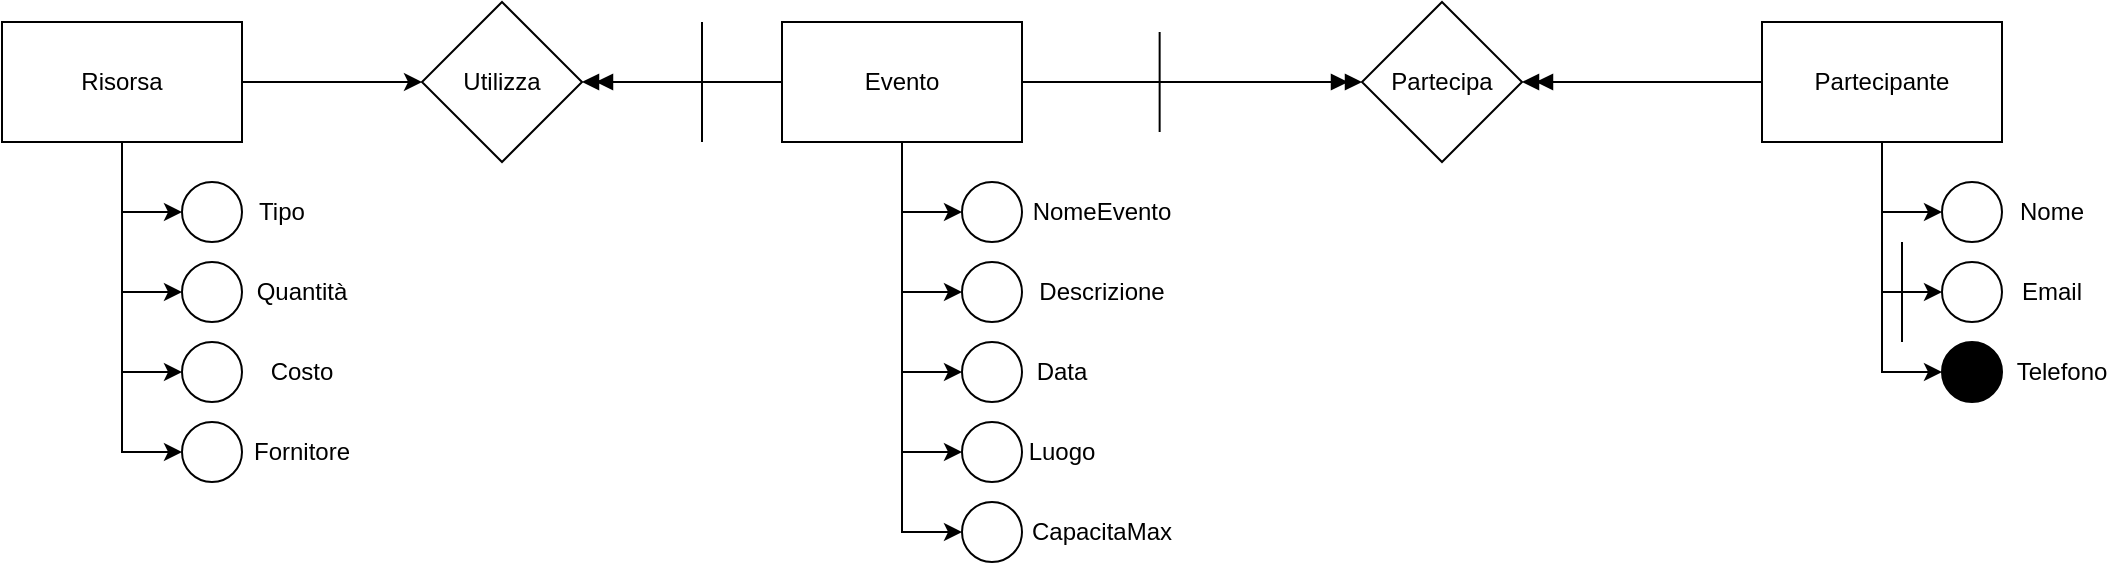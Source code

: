 <mxfile version="23.1.5" type="device">
  <diagram name="Pagina-1" id="m0yx0wUjTuoQdoPXXZJ7">
    <mxGraphModel dx="1862" dy="626" grid="1" gridSize="10" guides="1" tooltips="1" connect="1" arrows="1" fold="1" page="1" pageScale="1" pageWidth="827" pageHeight="1169" math="0" shadow="0">
      <root>
        <mxCell id="0" />
        <mxCell id="1" parent="0" />
        <mxCell id="RTQ0NxdWoZ7tqCXhcupJ-24" style="edgeStyle=orthogonalEdgeStyle;rounded=0;orthogonalLoop=1;jettySize=auto;html=1;entryX=0;entryY=0.5;entryDx=0;entryDy=0;" edge="1" parent="1" source="RTQ0NxdWoZ7tqCXhcupJ-1" target="RTQ0NxdWoZ7tqCXhcupJ-21">
          <mxGeometry relative="1" as="geometry" />
        </mxCell>
        <mxCell id="RTQ0NxdWoZ7tqCXhcupJ-25" style="edgeStyle=orthogonalEdgeStyle;rounded=0;orthogonalLoop=1;jettySize=auto;html=1;entryX=0;entryY=0.5;entryDx=0;entryDy=0;" edge="1" parent="1" source="RTQ0NxdWoZ7tqCXhcupJ-1" target="RTQ0NxdWoZ7tqCXhcupJ-22">
          <mxGeometry relative="1" as="geometry" />
        </mxCell>
        <mxCell id="RTQ0NxdWoZ7tqCXhcupJ-26" style="edgeStyle=orthogonalEdgeStyle;rounded=0;orthogonalLoop=1;jettySize=auto;html=1;entryX=0;entryY=0.5;entryDx=0;entryDy=0;" edge="1" parent="1" source="RTQ0NxdWoZ7tqCXhcupJ-1" target="RTQ0NxdWoZ7tqCXhcupJ-23">
          <mxGeometry relative="1" as="geometry" />
        </mxCell>
        <mxCell id="RTQ0NxdWoZ7tqCXhcupJ-44" style="edgeStyle=orthogonalEdgeStyle;rounded=0;orthogonalLoop=1;jettySize=auto;html=1;entryX=1;entryY=0.5;entryDx=0;entryDy=0;endArrow=doubleBlock;endFill=1;" edge="1" parent="1" source="RTQ0NxdWoZ7tqCXhcupJ-1" target="RTQ0NxdWoZ7tqCXhcupJ-4">
          <mxGeometry relative="1" as="geometry" />
        </mxCell>
        <mxCell id="RTQ0NxdWoZ7tqCXhcupJ-1" value="Partecipante" style="rounded=0;whiteSpace=wrap;html=1;" vertex="1" parent="1">
          <mxGeometry x="530" y="200" width="120" height="60" as="geometry" />
        </mxCell>
        <mxCell id="RTQ0NxdWoZ7tqCXhcupJ-38" style="edgeStyle=orthogonalEdgeStyle;rounded=0;orthogonalLoop=1;jettySize=auto;html=1;entryX=0;entryY=0.5;entryDx=0;entryDy=0;" edge="1" parent="1" source="RTQ0NxdWoZ7tqCXhcupJ-2" target="RTQ0NxdWoZ7tqCXhcupJ-30">
          <mxGeometry relative="1" as="geometry" />
        </mxCell>
        <mxCell id="RTQ0NxdWoZ7tqCXhcupJ-39" style="edgeStyle=orthogonalEdgeStyle;rounded=0;orthogonalLoop=1;jettySize=auto;html=1;entryX=0;entryY=0.5;entryDx=0;entryDy=0;" edge="1" parent="1" source="RTQ0NxdWoZ7tqCXhcupJ-2" target="RTQ0NxdWoZ7tqCXhcupJ-32">
          <mxGeometry relative="1" as="geometry" />
        </mxCell>
        <mxCell id="RTQ0NxdWoZ7tqCXhcupJ-40" style="edgeStyle=orthogonalEdgeStyle;rounded=0;orthogonalLoop=1;jettySize=auto;html=1;entryX=0;entryY=0.5;entryDx=0;entryDy=0;" edge="1" parent="1" source="RTQ0NxdWoZ7tqCXhcupJ-2" target="RTQ0NxdWoZ7tqCXhcupJ-34">
          <mxGeometry relative="1" as="geometry" />
        </mxCell>
        <mxCell id="RTQ0NxdWoZ7tqCXhcupJ-41" style="edgeStyle=orthogonalEdgeStyle;rounded=0;orthogonalLoop=1;jettySize=auto;html=1;entryX=0;entryY=0.5;entryDx=0;entryDy=0;" edge="1" parent="1" source="RTQ0NxdWoZ7tqCXhcupJ-2" target="RTQ0NxdWoZ7tqCXhcupJ-36">
          <mxGeometry relative="1" as="geometry" />
        </mxCell>
        <mxCell id="RTQ0NxdWoZ7tqCXhcupJ-45" style="edgeStyle=orthogonalEdgeStyle;rounded=0;orthogonalLoop=1;jettySize=auto;html=1;entryX=0;entryY=0.5;entryDx=0;entryDy=0;" edge="1" parent="1" source="RTQ0NxdWoZ7tqCXhcupJ-2" target="RTQ0NxdWoZ7tqCXhcupJ-5">
          <mxGeometry relative="1" as="geometry" />
        </mxCell>
        <mxCell id="RTQ0NxdWoZ7tqCXhcupJ-2" value="Risorsa" style="rounded=0;whiteSpace=wrap;html=1;" vertex="1" parent="1">
          <mxGeometry x="-350" y="200" width="120" height="60" as="geometry" />
        </mxCell>
        <mxCell id="RTQ0NxdWoZ7tqCXhcupJ-16" style="edgeStyle=orthogonalEdgeStyle;rounded=0;orthogonalLoop=1;jettySize=auto;html=1;entryX=0;entryY=0.5;entryDx=0;entryDy=0;" edge="1" parent="1" source="RTQ0NxdWoZ7tqCXhcupJ-3" target="RTQ0NxdWoZ7tqCXhcupJ-6">
          <mxGeometry relative="1" as="geometry" />
        </mxCell>
        <mxCell id="RTQ0NxdWoZ7tqCXhcupJ-17" style="edgeStyle=orthogonalEdgeStyle;rounded=0;orthogonalLoop=1;jettySize=auto;html=1;entryX=0;entryY=0.5;entryDx=0;entryDy=0;" edge="1" parent="1" source="RTQ0NxdWoZ7tqCXhcupJ-3" target="RTQ0NxdWoZ7tqCXhcupJ-7">
          <mxGeometry relative="1" as="geometry" />
        </mxCell>
        <mxCell id="RTQ0NxdWoZ7tqCXhcupJ-18" style="edgeStyle=orthogonalEdgeStyle;rounded=0;orthogonalLoop=1;jettySize=auto;html=1;entryX=0;entryY=0.5;entryDx=0;entryDy=0;" edge="1" parent="1" source="RTQ0NxdWoZ7tqCXhcupJ-3" target="RTQ0NxdWoZ7tqCXhcupJ-8">
          <mxGeometry relative="1" as="geometry" />
        </mxCell>
        <mxCell id="RTQ0NxdWoZ7tqCXhcupJ-19" style="edgeStyle=orthogonalEdgeStyle;rounded=0;orthogonalLoop=1;jettySize=auto;html=1;entryX=0;entryY=0.5;entryDx=0;entryDy=0;" edge="1" parent="1" source="RTQ0NxdWoZ7tqCXhcupJ-3" target="RTQ0NxdWoZ7tqCXhcupJ-9">
          <mxGeometry relative="1" as="geometry" />
        </mxCell>
        <mxCell id="RTQ0NxdWoZ7tqCXhcupJ-20" style="edgeStyle=orthogonalEdgeStyle;rounded=0;orthogonalLoop=1;jettySize=auto;html=1;entryX=0;entryY=0.5;entryDx=0;entryDy=0;" edge="1" parent="1" source="RTQ0NxdWoZ7tqCXhcupJ-3" target="RTQ0NxdWoZ7tqCXhcupJ-14">
          <mxGeometry relative="1" as="geometry" />
        </mxCell>
        <mxCell id="RTQ0NxdWoZ7tqCXhcupJ-46" style="edgeStyle=orthogonalEdgeStyle;rounded=0;orthogonalLoop=1;jettySize=auto;html=1;entryX=1;entryY=0.5;entryDx=0;entryDy=0;endArrow=doubleBlock;endFill=1;" edge="1" parent="1" source="RTQ0NxdWoZ7tqCXhcupJ-3" target="RTQ0NxdWoZ7tqCXhcupJ-5">
          <mxGeometry relative="1" as="geometry" />
        </mxCell>
        <mxCell id="RTQ0NxdWoZ7tqCXhcupJ-52" style="edgeStyle=orthogonalEdgeStyle;rounded=0;orthogonalLoop=1;jettySize=auto;html=1;endArrow=doubleBlock;endFill=1;" edge="1" parent="1" source="RTQ0NxdWoZ7tqCXhcupJ-3">
          <mxGeometry relative="1" as="geometry">
            <mxPoint x="330" y="230" as="targetPoint" />
          </mxGeometry>
        </mxCell>
        <mxCell id="RTQ0NxdWoZ7tqCXhcupJ-3" value="Evento" style="rounded=0;whiteSpace=wrap;html=1;" vertex="1" parent="1">
          <mxGeometry x="40" y="200" width="120" height="60" as="geometry" />
        </mxCell>
        <mxCell id="RTQ0NxdWoZ7tqCXhcupJ-4" value="Partecipa" style="rhombus;whiteSpace=wrap;html=1;" vertex="1" parent="1">
          <mxGeometry x="330" y="190" width="80" height="80" as="geometry" />
        </mxCell>
        <mxCell id="RTQ0NxdWoZ7tqCXhcupJ-5" value="Utilizza" style="rhombus;whiteSpace=wrap;html=1;" vertex="1" parent="1">
          <mxGeometry x="-140" y="190" width="80" height="80" as="geometry" />
        </mxCell>
        <mxCell id="RTQ0NxdWoZ7tqCXhcupJ-6" value="" style="ellipse;whiteSpace=wrap;html=1;aspect=fixed;" vertex="1" parent="1">
          <mxGeometry x="130" y="280" width="30" height="30" as="geometry" />
        </mxCell>
        <mxCell id="RTQ0NxdWoZ7tqCXhcupJ-7" value="" style="ellipse;whiteSpace=wrap;html=1;aspect=fixed;" vertex="1" parent="1">
          <mxGeometry x="130" y="320" width="30" height="30" as="geometry" />
        </mxCell>
        <mxCell id="RTQ0NxdWoZ7tqCXhcupJ-8" value="" style="ellipse;whiteSpace=wrap;html=1;aspect=fixed;" vertex="1" parent="1">
          <mxGeometry x="130" y="360" width="30" height="30" as="geometry" />
        </mxCell>
        <mxCell id="RTQ0NxdWoZ7tqCXhcupJ-9" value="" style="ellipse;whiteSpace=wrap;html=1;aspect=fixed;" vertex="1" parent="1">
          <mxGeometry x="130" y="400" width="30" height="30" as="geometry" />
        </mxCell>
        <mxCell id="RTQ0NxdWoZ7tqCXhcupJ-10" value="NomeEvento" style="text;html=1;align=center;verticalAlign=middle;whiteSpace=wrap;rounded=0;" vertex="1" parent="1">
          <mxGeometry x="170" y="280" width="60" height="30" as="geometry" />
        </mxCell>
        <mxCell id="RTQ0NxdWoZ7tqCXhcupJ-11" value="Descrizione" style="text;html=1;align=center;verticalAlign=middle;whiteSpace=wrap;rounded=0;" vertex="1" parent="1">
          <mxGeometry x="170" y="320" width="60" height="30" as="geometry" />
        </mxCell>
        <mxCell id="RTQ0NxdWoZ7tqCXhcupJ-12" value="Data" style="text;html=1;align=center;verticalAlign=middle;whiteSpace=wrap;rounded=0;" vertex="1" parent="1">
          <mxGeometry x="150" y="360" width="60" height="30" as="geometry" />
        </mxCell>
        <mxCell id="RTQ0NxdWoZ7tqCXhcupJ-13" value="Luogo" style="text;html=1;align=center;verticalAlign=middle;whiteSpace=wrap;rounded=0;" vertex="1" parent="1">
          <mxGeometry x="150" y="400" width="60" height="30" as="geometry" />
        </mxCell>
        <mxCell id="RTQ0NxdWoZ7tqCXhcupJ-14" value="" style="ellipse;whiteSpace=wrap;html=1;aspect=fixed;" vertex="1" parent="1">
          <mxGeometry x="130" y="440" width="30" height="30" as="geometry" />
        </mxCell>
        <mxCell id="RTQ0NxdWoZ7tqCXhcupJ-15" value="CapacitaMax" style="text;html=1;align=center;verticalAlign=middle;whiteSpace=wrap;rounded=0;" vertex="1" parent="1">
          <mxGeometry x="170" y="440" width="60" height="30" as="geometry" />
        </mxCell>
        <mxCell id="RTQ0NxdWoZ7tqCXhcupJ-21" value="" style="ellipse;whiteSpace=wrap;html=1;aspect=fixed;" vertex="1" parent="1">
          <mxGeometry x="620" y="280" width="30" height="30" as="geometry" />
        </mxCell>
        <mxCell id="RTQ0NxdWoZ7tqCXhcupJ-22" value="" style="ellipse;whiteSpace=wrap;html=1;aspect=fixed;" vertex="1" parent="1">
          <mxGeometry x="620" y="320" width="30" height="30" as="geometry" />
        </mxCell>
        <mxCell id="RTQ0NxdWoZ7tqCXhcupJ-23" value="" style="ellipse;whiteSpace=wrap;html=1;aspect=fixed;fillColor=#000000;" vertex="1" parent="1">
          <mxGeometry x="620" y="360" width="30" height="30" as="geometry" />
        </mxCell>
        <mxCell id="RTQ0NxdWoZ7tqCXhcupJ-27" value="Nome" style="text;html=1;align=center;verticalAlign=middle;whiteSpace=wrap;rounded=0;" vertex="1" parent="1">
          <mxGeometry x="645" y="280" width="60" height="30" as="geometry" />
        </mxCell>
        <mxCell id="RTQ0NxdWoZ7tqCXhcupJ-28" value="Email" style="text;html=1;align=center;verticalAlign=middle;whiteSpace=wrap;rounded=0;" vertex="1" parent="1">
          <mxGeometry x="640" y="320" width="70" height="30" as="geometry" />
        </mxCell>
        <mxCell id="RTQ0NxdWoZ7tqCXhcupJ-29" value="Telefono" style="text;html=1;align=center;verticalAlign=middle;whiteSpace=wrap;rounded=0;" vertex="1" parent="1">
          <mxGeometry x="650" y="360" width="60" height="30" as="geometry" />
        </mxCell>
        <mxCell id="RTQ0NxdWoZ7tqCXhcupJ-30" value="" style="ellipse;whiteSpace=wrap;html=1;aspect=fixed;" vertex="1" parent="1">
          <mxGeometry x="-260" y="280" width="30" height="30" as="geometry" />
        </mxCell>
        <mxCell id="RTQ0NxdWoZ7tqCXhcupJ-31" value="Tipo" style="text;html=1;align=center;verticalAlign=middle;whiteSpace=wrap;rounded=0;" vertex="1" parent="1">
          <mxGeometry x="-240" y="280" width="60" height="30" as="geometry" />
        </mxCell>
        <mxCell id="RTQ0NxdWoZ7tqCXhcupJ-32" value="" style="ellipse;whiteSpace=wrap;html=1;aspect=fixed;" vertex="1" parent="1">
          <mxGeometry x="-260" y="320" width="30" height="30" as="geometry" />
        </mxCell>
        <mxCell id="RTQ0NxdWoZ7tqCXhcupJ-33" value="Costo" style="text;html=1;align=center;verticalAlign=middle;whiteSpace=wrap;rounded=0;" vertex="1" parent="1">
          <mxGeometry x="-230" y="360" width="60" height="30" as="geometry" />
        </mxCell>
        <mxCell id="RTQ0NxdWoZ7tqCXhcupJ-34" value="" style="ellipse;whiteSpace=wrap;html=1;aspect=fixed;" vertex="1" parent="1">
          <mxGeometry x="-260" y="360" width="30" height="30" as="geometry" />
        </mxCell>
        <mxCell id="RTQ0NxdWoZ7tqCXhcupJ-35" value="Quantità" style="text;html=1;align=center;verticalAlign=middle;whiteSpace=wrap;rounded=0;" vertex="1" parent="1">
          <mxGeometry x="-230" y="320" width="60" height="30" as="geometry" />
        </mxCell>
        <mxCell id="RTQ0NxdWoZ7tqCXhcupJ-36" value="" style="ellipse;whiteSpace=wrap;html=1;aspect=fixed;" vertex="1" parent="1">
          <mxGeometry x="-260" y="400" width="30" height="30" as="geometry" />
        </mxCell>
        <mxCell id="RTQ0NxdWoZ7tqCXhcupJ-37" value="Fornitore" style="text;html=1;align=center;verticalAlign=middle;whiteSpace=wrap;rounded=0;" vertex="1" parent="1">
          <mxGeometry x="-230" y="400" width="60" height="30" as="geometry" />
        </mxCell>
        <mxCell id="RTQ0NxdWoZ7tqCXhcupJ-43" value="" style="endArrow=none;html=1;rounded=0;" edge="1" parent="1">
          <mxGeometry width="50" height="50" relative="1" as="geometry">
            <mxPoint x="228.82" y="255" as="sourcePoint" />
            <mxPoint x="228.82" y="205" as="targetPoint" />
          </mxGeometry>
        </mxCell>
        <mxCell id="RTQ0NxdWoZ7tqCXhcupJ-48" value="" style="endArrow=none;html=1;rounded=0;" edge="1" parent="1">
          <mxGeometry width="50" height="50" relative="1" as="geometry">
            <mxPoint x="600" y="360" as="sourcePoint" />
            <mxPoint x="600" y="310" as="targetPoint" />
          </mxGeometry>
        </mxCell>
        <mxCell id="RTQ0NxdWoZ7tqCXhcupJ-60" value="" style="endArrow=none;html=1;rounded=0;" edge="1" parent="1">
          <mxGeometry width="50" height="50" relative="1" as="geometry">
            <mxPoint y="260" as="sourcePoint" />
            <mxPoint y="200" as="targetPoint" />
          </mxGeometry>
        </mxCell>
      </root>
    </mxGraphModel>
  </diagram>
</mxfile>
